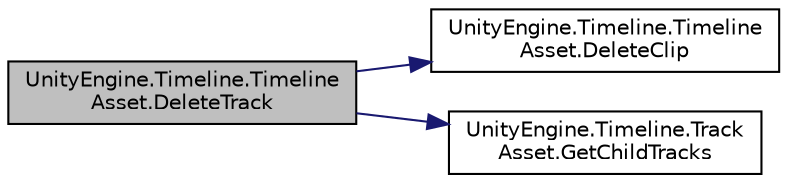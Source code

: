 digraph "UnityEngine.Timeline.TimelineAsset.DeleteTrack"
{
 // LATEX_PDF_SIZE
  edge [fontname="Helvetica",fontsize="10",labelfontname="Helvetica",labelfontsize="10"];
  node [fontname="Helvetica",fontsize="10",shape=record];
  rankdir="LR";
  Node1 [label="UnityEngine.Timeline.Timeline\lAsset.DeleteTrack",height=0.2,width=0.4,color="black", fillcolor="grey75", style="filled", fontcolor="black",tooltip="Deletes a track from a timeline, including all clips and subtracks."];
  Node1 -> Node2 [color="midnightblue",fontsize="10",style="solid",fontname="Helvetica"];
  Node2 [label="UnityEngine.Timeline.Timeline\lAsset.DeleteClip",height=0.2,width=0.4,color="black", fillcolor="white", style="filled",URL="$class_unity_engine_1_1_timeline_1_1_timeline_asset.html#aa5356a1260ee2e86a9df796a15496c95",tooltip="Delete a clip from this timeline."];
  Node1 -> Node3 [color="midnightblue",fontsize="10",style="solid",fontname="Helvetica"];
  Node3 [label="UnityEngine.Timeline.Track\lAsset.GetChildTracks",height=0.2,width=0.4,color="black", fillcolor="white", style="filled",URL="$class_unity_engine_1_1_timeline_1_1_track_asset.html#aa2031fe30133f8c28e14483768ce8e29",tooltip="The list of subtracks or child tracks attached to this track."];
}
